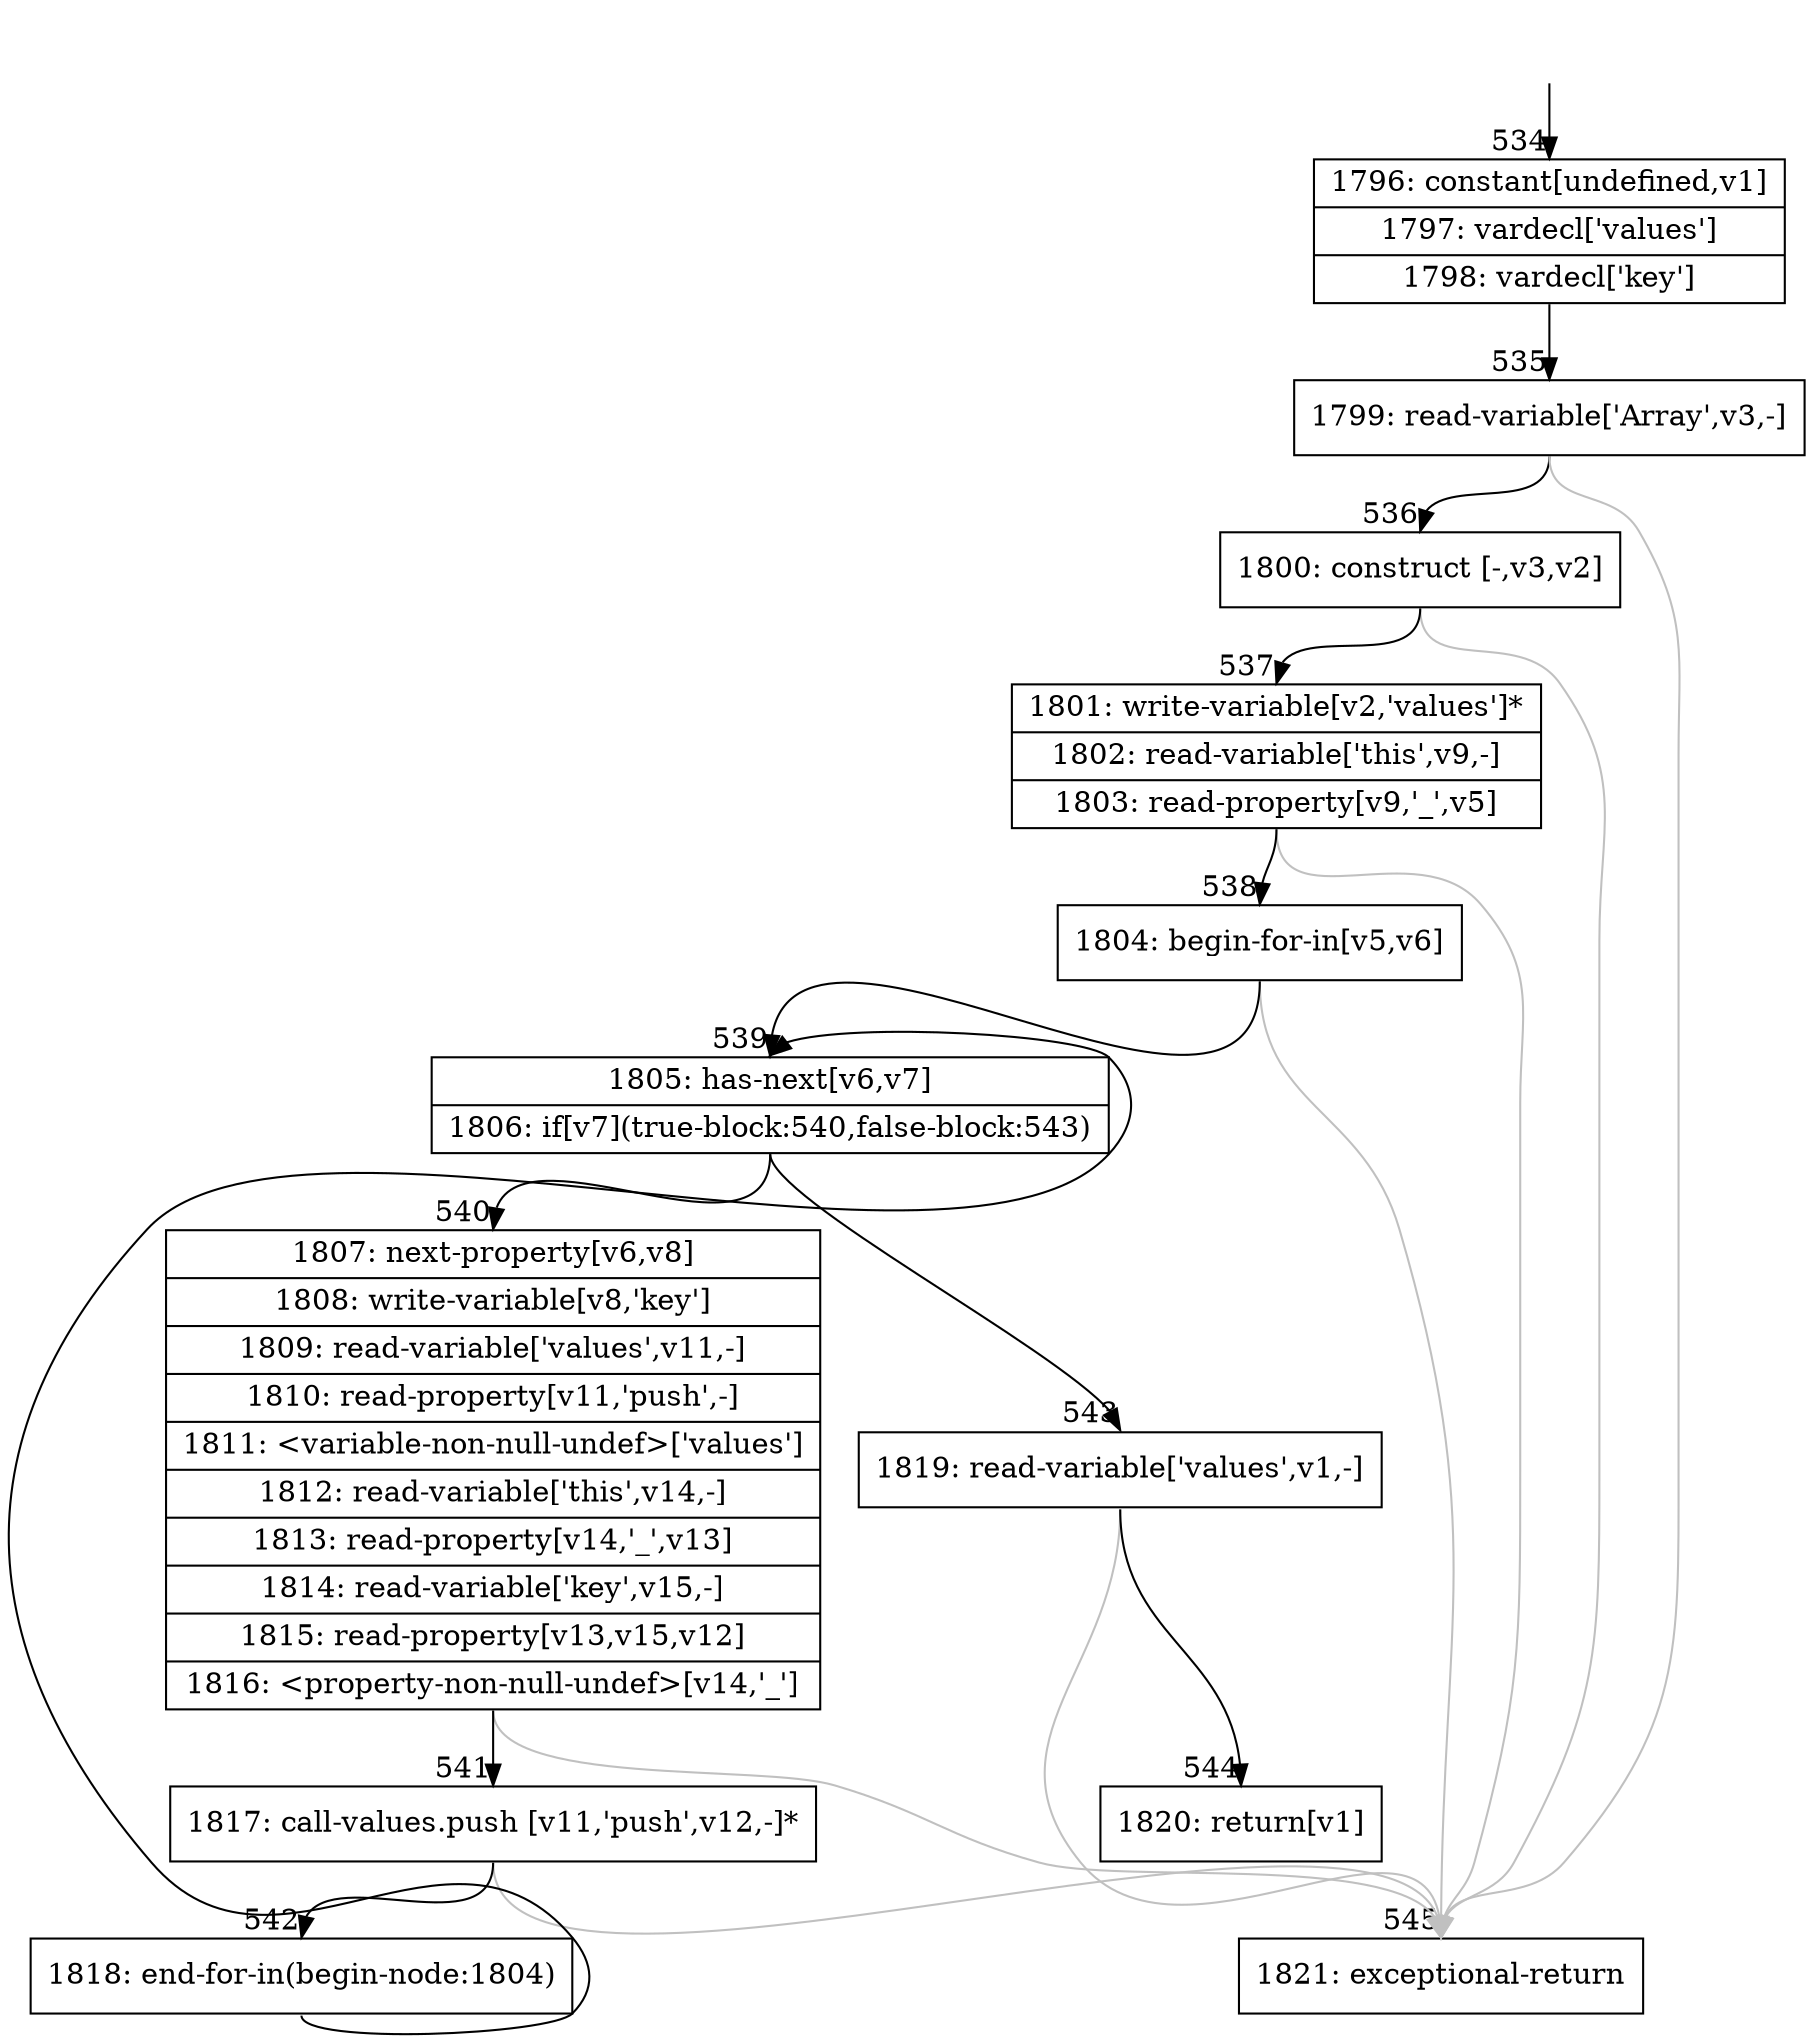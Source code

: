 digraph {
rankdir="TD"
BB_entry46[shape=none,label=""];
BB_entry46 -> BB534 [tailport=s, headport=n, headlabel="    534"]
BB534 [shape=record label="{1796: constant[undefined,v1]|1797: vardecl['values']|1798: vardecl['key']}" ] 
BB534 -> BB535 [tailport=s, headport=n, headlabel="      535"]
BB535 [shape=record label="{1799: read-variable['Array',v3,-]}" ] 
BB535 -> BB536 [tailport=s, headport=n, headlabel="      536"]
BB535 -> BB545 [tailport=s, headport=n, color=gray, headlabel="      545"]
BB536 [shape=record label="{1800: construct [-,v3,v2]}" ] 
BB536 -> BB537 [tailport=s, headport=n, headlabel="      537"]
BB536 -> BB545 [tailport=s, headport=n, color=gray]
BB537 [shape=record label="{1801: write-variable[v2,'values']*|1802: read-variable['this',v9,-]|1803: read-property[v9,'_',v5]}" ] 
BB537 -> BB538 [tailport=s, headport=n, headlabel="      538"]
BB537 -> BB545 [tailport=s, headport=n, color=gray]
BB538 [shape=record label="{1804: begin-for-in[v5,v6]}" ] 
BB538 -> BB539 [tailport=s, headport=n, headlabel="      539"]
BB538 -> BB545 [tailport=s, headport=n, color=gray]
BB539 [shape=record label="{1805: has-next[v6,v7]|1806: if[v7](true-block:540,false-block:543)}" ] 
BB539 -> BB540 [tailport=s, headport=n, headlabel="      540"]
BB539 -> BB543 [tailport=s, headport=n, headlabel="      543"]
BB540 [shape=record label="{1807: next-property[v6,v8]|1808: write-variable[v8,'key']|1809: read-variable['values',v11,-]|1810: read-property[v11,'push',-]|1811: \<variable-non-null-undef\>['values']|1812: read-variable['this',v14,-]|1813: read-property[v14,'_',v13]|1814: read-variable['key',v15,-]|1815: read-property[v13,v15,v12]|1816: \<property-non-null-undef\>[v14,'_']}" ] 
BB540 -> BB541 [tailport=s, headport=n, headlabel="      541"]
BB540 -> BB545 [tailport=s, headport=n, color=gray]
BB541 [shape=record label="{1817: call-values.push [v11,'push',v12,-]*}" ] 
BB541 -> BB542 [tailport=s, headport=n, headlabel="      542"]
BB541 -> BB545 [tailport=s, headport=n, color=gray]
BB542 [shape=record label="{1818: end-for-in(begin-node:1804)}" ] 
BB542 -> BB539 [tailport=s, headport=n]
BB543 [shape=record label="{1819: read-variable['values',v1,-]}" ] 
BB543 -> BB544 [tailport=s, headport=n, headlabel="      544"]
BB543 -> BB545 [tailport=s, headport=n, color=gray]
BB544 [shape=record label="{1820: return[v1]}" ] 
BB545 [shape=record label="{1821: exceptional-return}" ] 
//#$~ 328
}
